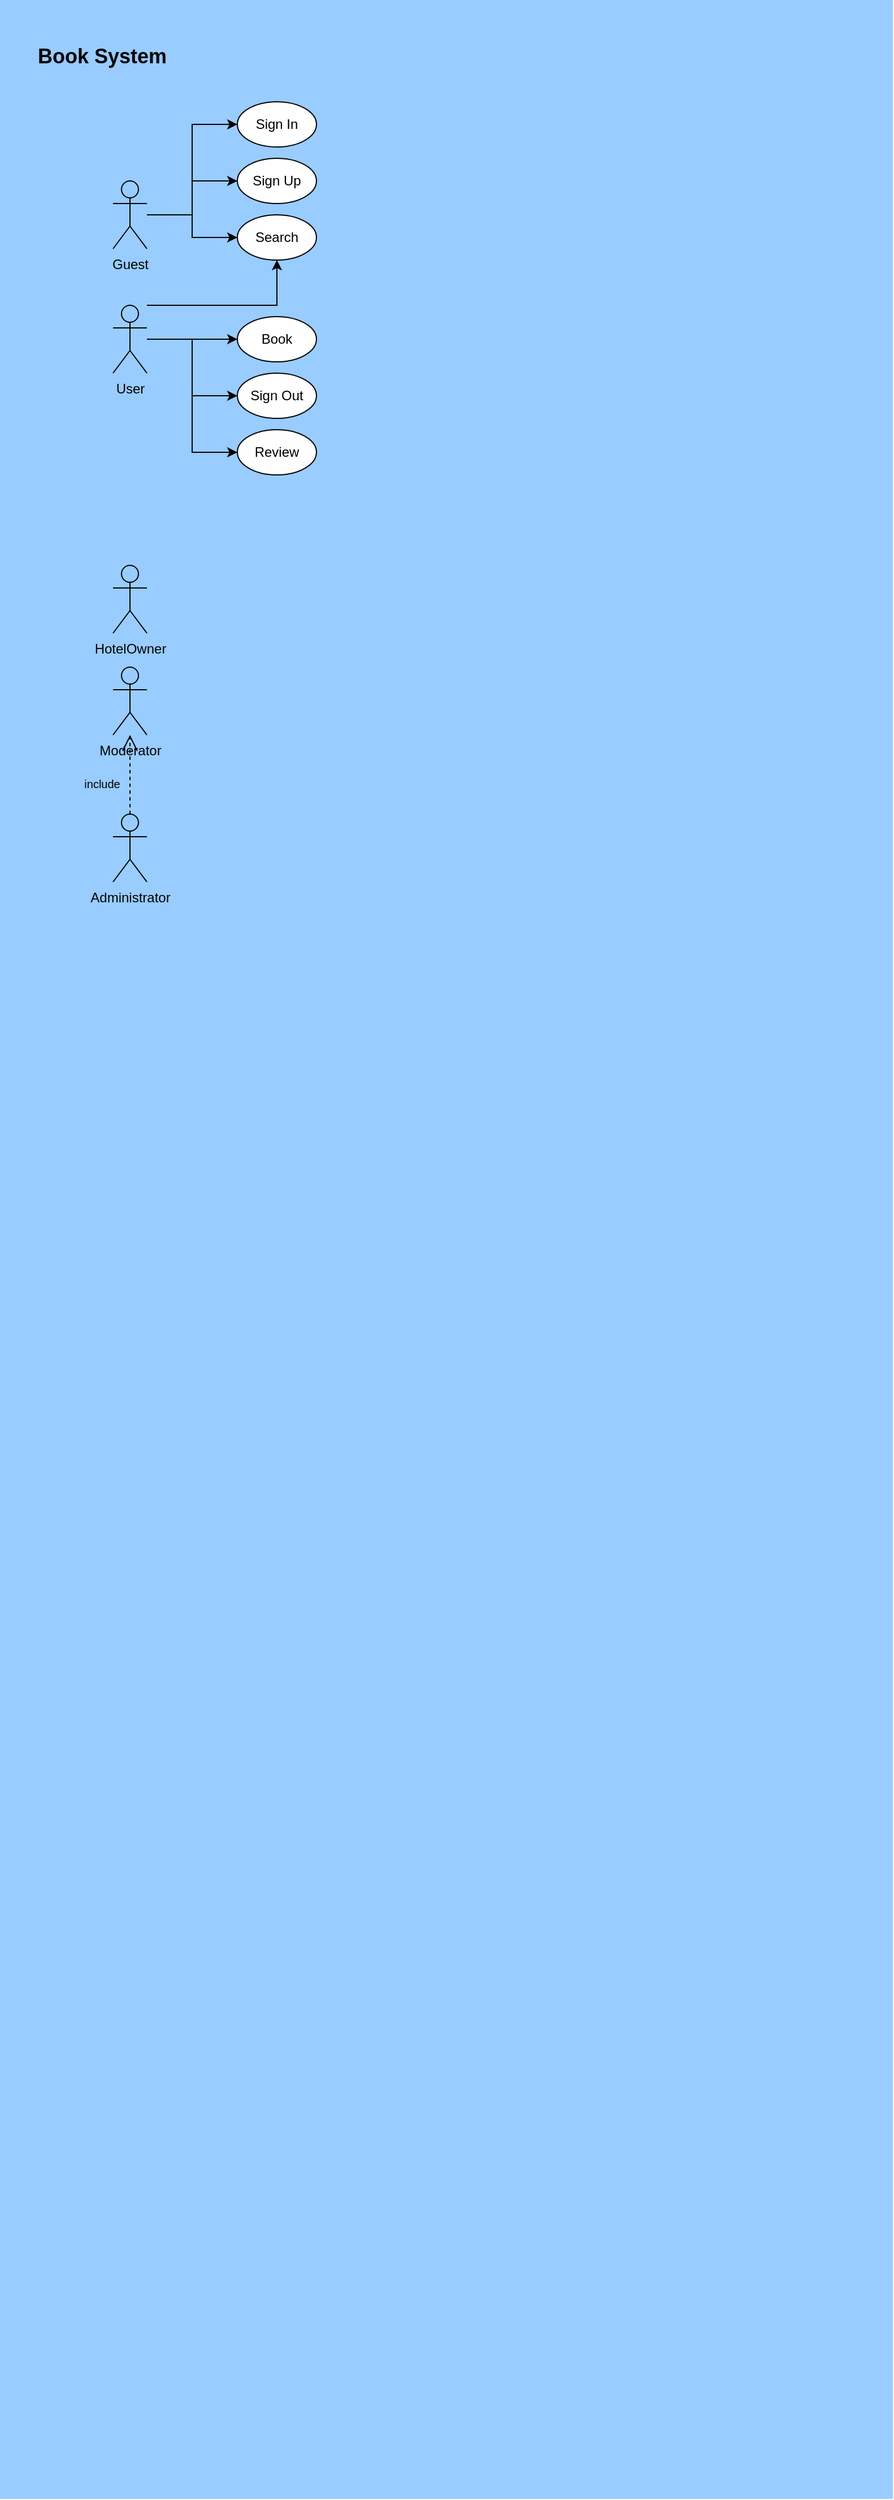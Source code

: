 <mxfile version="20.2.2" type="github">
  <diagram id="OlvYbpYc6oZ3rR2Hr7R8" name="Страница 1">
    <mxGraphModel dx="1640" dy="398" grid="1" gridSize="10" guides="1" tooltips="1" connect="1" arrows="1" fold="1" page="1" pageScale="1" pageWidth="827" pageHeight="1169" math="0" shadow="0">
      <root>
        <mxCell id="0" />
        <mxCell id="1" parent="0" />
        <mxCell id="JTxRaQrFb4YPlkqaMSQB-1" value="" style="whiteSpace=wrap;html=1;fillColor=#99CCFF;strokeColor=none;" parent="1" vertex="1">
          <mxGeometry x="-20" y="50" width="790" height="2210" as="geometry" />
        </mxCell>
        <mxCell id="JTxRaQrFb4YPlkqaMSQB-2" value="HotelOwner" style="shape=umlActor;verticalLabelPosition=bottom;verticalAlign=top;html=1;outlineConnect=0;fillColor=#99CCFF;" parent="1" vertex="1">
          <mxGeometry x="80" y="550" width="30" height="60" as="geometry" />
        </mxCell>
        <mxCell id="YqEurKy7PQju6DGsf53N-17" style="edgeStyle=orthogonalEdgeStyle;rounded=0;orthogonalLoop=1;jettySize=auto;html=1;entryX=0.5;entryY=1;entryDx=0;entryDy=0;" edge="1" parent="1" source="JTxRaQrFb4YPlkqaMSQB-3" target="YqEurKy7PQju6DGsf53N-15">
          <mxGeometry relative="1" as="geometry">
            <Array as="points">
              <mxPoint x="225" y="320" />
            </Array>
          </mxGeometry>
        </mxCell>
        <mxCell id="YqEurKy7PQju6DGsf53N-19" style="edgeStyle=orthogonalEdgeStyle;rounded=0;orthogonalLoop=1;jettySize=auto;html=1;" edge="1" parent="1" source="JTxRaQrFb4YPlkqaMSQB-3" target="YqEurKy7PQju6DGsf53N-14">
          <mxGeometry relative="1" as="geometry" />
        </mxCell>
        <mxCell id="YqEurKy7PQju6DGsf53N-21" style="edgeStyle=orthogonalEdgeStyle;rounded=0;orthogonalLoop=1;jettySize=auto;html=1;" edge="1" parent="1" source="JTxRaQrFb4YPlkqaMSQB-3" target="YqEurKy7PQju6DGsf53N-20">
          <mxGeometry relative="1" as="geometry" />
        </mxCell>
        <mxCell id="YqEurKy7PQju6DGsf53N-23" style="edgeStyle=orthogonalEdgeStyle;rounded=0;orthogonalLoop=1;jettySize=auto;html=1;entryX=0;entryY=0.5;entryDx=0;entryDy=0;" edge="1" parent="1" source="JTxRaQrFb4YPlkqaMSQB-3" target="YqEurKy7PQju6DGsf53N-22">
          <mxGeometry relative="1" as="geometry" />
        </mxCell>
        <mxCell id="JTxRaQrFb4YPlkqaMSQB-3" value="User" style="shape=umlActor;verticalLabelPosition=bottom;verticalAlign=top;html=1;outlineConnect=0;fillColor=#99CCFF;" parent="1" vertex="1">
          <mxGeometry x="80" y="320" width="30" height="60" as="geometry" />
        </mxCell>
        <mxCell id="JTxRaQrFb4YPlkqaMSQB-4" value="Moderator" style="shape=umlActor;verticalLabelPosition=bottom;verticalAlign=top;html=1;outlineConnect=0;fillColor=#99CCFF;" parent="1" vertex="1">
          <mxGeometry x="80" y="640" width="30" height="60" as="geometry" />
        </mxCell>
        <mxCell id="JTxRaQrFb4YPlkqaMSQB-5" value="Administrator" style="shape=umlActor;verticalLabelPosition=bottom;verticalAlign=top;html=1;outlineConnect=0;fillColor=#99CCFF;" parent="1" vertex="1">
          <mxGeometry x="80" y="770" width="30" height="60" as="geometry" />
        </mxCell>
        <mxCell id="JTxRaQrFb4YPlkqaMSQB-6" value="Book System" style="text;html=1;align=center;verticalAlign=middle;resizable=0;points=[];autosize=1;strokeColor=none;fillColor=none;fontSize=18;fontStyle=1" parent="1" vertex="1">
          <mxGeometry y="80" width="140" height="40" as="geometry" />
        </mxCell>
        <mxCell id="JTxRaQrFb4YPlkqaMSQB-7" value="&lt;font style=&quot;font-size: 10px;&quot;&gt;include&lt;/font&gt;" style="endArrow=open;endSize=12;dashed=1;html=1;rounded=0;fontSize=12;labelBackgroundColor=none;fontColor=default;" parent="1" source="JTxRaQrFb4YPlkqaMSQB-5" target="JTxRaQrFb4YPlkqaMSQB-4" edge="1">
          <mxGeometry x="-0.231" y="25" width="160" relative="1" as="geometry">
            <mxPoint x="330" y="720" as="sourcePoint" />
            <mxPoint x="490" y="720" as="targetPoint" />
            <Array as="points" />
            <mxPoint as="offset" />
          </mxGeometry>
        </mxCell>
        <mxCell id="YqEurKy7PQju6DGsf53N-11" style="edgeStyle=orthogonalEdgeStyle;rounded=0;orthogonalLoop=1;jettySize=auto;html=1;entryX=0;entryY=0.5;entryDx=0;entryDy=0;" edge="1" parent="1" source="YqEurKy7PQju6DGsf53N-5" target="YqEurKy7PQju6DGsf53N-10">
          <mxGeometry relative="1" as="geometry" />
        </mxCell>
        <mxCell id="YqEurKy7PQju6DGsf53N-12" style="edgeStyle=orthogonalEdgeStyle;rounded=0;orthogonalLoop=1;jettySize=auto;html=1;" edge="1" parent="1" source="YqEurKy7PQju6DGsf53N-5" target="YqEurKy7PQju6DGsf53N-9">
          <mxGeometry relative="1" as="geometry" />
        </mxCell>
        <mxCell id="YqEurKy7PQju6DGsf53N-16" style="edgeStyle=orthogonalEdgeStyle;rounded=0;orthogonalLoop=1;jettySize=auto;html=1;" edge="1" parent="1" source="YqEurKy7PQju6DGsf53N-5" target="YqEurKy7PQju6DGsf53N-15">
          <mxGeometry relative="1" as="geometry" />
        </mxCell>
        <mxCell id="YqEurKy7PQju6DGsf53N-5" value="Guest" style="shape=umlActor;verticalLabelPosition=bottom;verticalAlign=top;html=1;outlineConnect=0;fillColor=#99CCFF;" vertex="1" parent="1">
          <mxGeometry x="80" y="210" width="30" height="60" as="geometry" />
        </mxCell>
        <mxCell id="YqEurKy7PQju6DGsf53N-9" value="Sign Up" style="ellipse;whiteSpace=wrap;html=1;" vertex="1" parent="1">
          <mxGeometry x="190" y="190" width="70" height="40" as="geometry" />
        </mxCell>
        <mxCell id="YqEurKy7PQju6DGsf53N-10" value="Sign In" style="ellipse;whiteSpace=wrap;html=1;" vertex="1" parent="1">
          <mxGeometry x="190" y="140" width="70" height="40" as="geometry" />
        </mxCell>
        <mxCell id="YqEurKy7PQju6DGsf53N-13" style="edgeStyle=orthogonalEdgeStyle;rounded=0;orthogonalLoop=1;jettySize=auto;html=1;exitX=0.5;exitY=1;exitDx=0;exitDy=0;" edge="1" parent="1" source="YqEurKy7PQju6DGsf53N-10" target="YqEurKy7PQju6DGsf53N-10">
          <mxGeometry relative="1" as="geometry" />
        </mxCell>
        <mxCell id="YqEurKy7PQju6DGsf53N-14" value="Sign Out" style="ellipse;whiteSpace=wrap;html=1;" vertex="1" parent="1">
          <mxGeometry x="190" y="380" width="70" height="40" as="geometry" />
        </mxCell>
        <mxCell id="YqEurKy7PQju6DGsf53N-15" value="Search" style="ellipse;whiteSpace=wrap;html=1;" vertex="1" parent="1">
          <mxGeometry x="190" y="240" width="70" height="40" as="geometry" />
        </mxCell>
        <mxCell id="YqEurKy7PQju6DGsf53N-20" value="Book" style="ellipse;whiteSpace=wrap;html=1;" vertex="1" parent="1">
          <mxGeometry x="190" y="330" width="70" height="40" as="geometry" />
        </mxCell>
        <mxCell id="YqEurKy7PQju6DGsf53N-22" value="Review" style="ellipse;whiteSpace=wrap;html=1;" vertex="1" parent="1">
          <mxGeometry x="190" y="430" width="70" height="40" as="geometry" />
        </mxCell>
      </root>
    </mxGraphModel>
  </diagram>
</mxfile>
